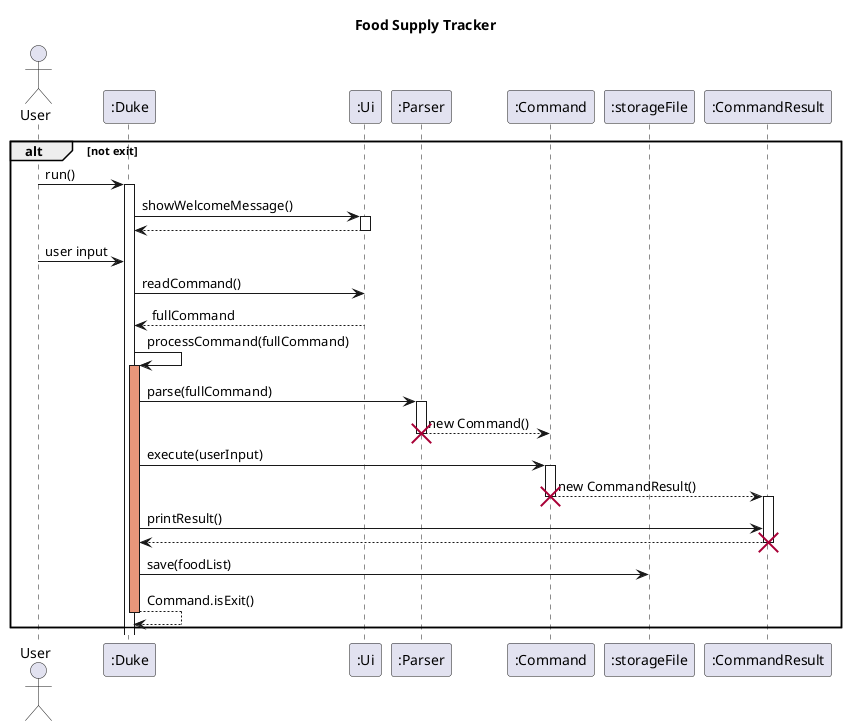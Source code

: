 @startuml
title Food Supply Tracker

actor User
participant ":Duke"
participant ":Ui"
participant ":Parser"
participant ":Command"
participant ":storageFile"

alt not exit
User -> ":Duke": run()
activate ":Duke"
":Duke" -> ":Ui": showWelcomeMessage()
activate ":Ui"
":Ui" --> ":Duke":
deactivate ":Ui"
User -> ":Duke": user input
":Duke" -> ":Ui": readCommand()
":Ui" --> ":Duke":fullCommand

":Duke" -> ":Duke": processCommand(fullCommand)
activate ":Duke" #DarkSalmon
":Duke" -> ":Parser" : parse(fullCommand)
activate ":Parser"
":Parser" --> ":Command": new Command()
deactivate ":Parser"
destroy ":Parser"
":Duke" -> ":Command": execute(userInput)
activate ":Command"

participant ":CommandResult"
":Command" --> ":CommandResult": new CommandResult()
deactivate ":Command"
destroy ":Command"
activate ":CommandResult"
":Duke"->":CommandResult": printResult()
":CommandResult" --> ":Duke"
deactivate ":CommandResult"
destroy  ":CommandResult"
":Duke" -> ":storageFile": save(foodList)
":Duke" --> ":Duke": Command.isExit()
deactivate ":Duke"
end
@enduml